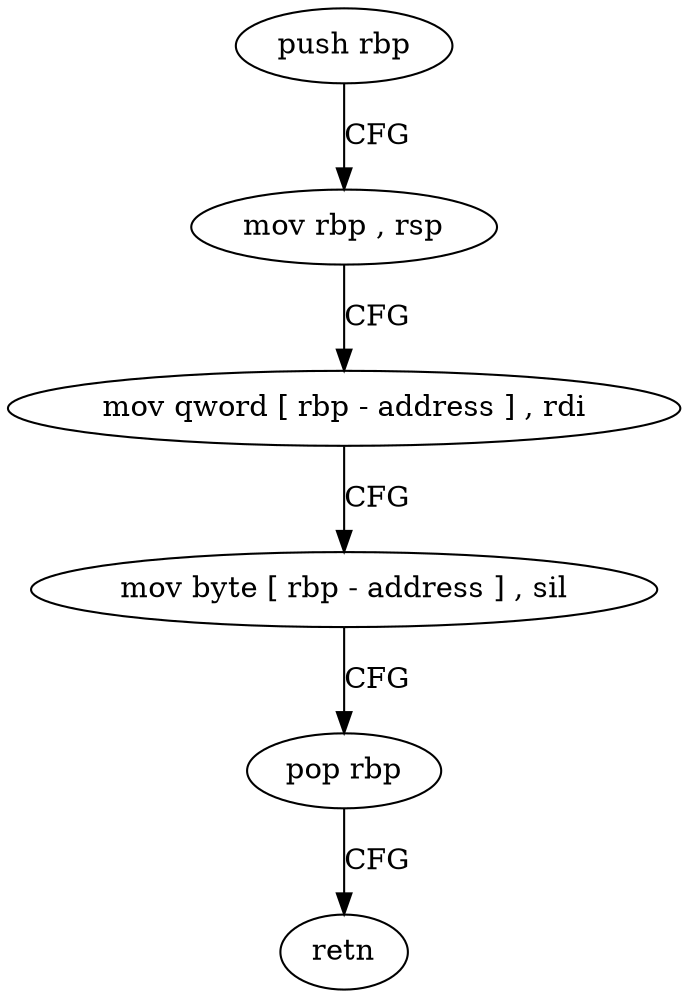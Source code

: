 digraph "func" {
"4207024" [label = "push rbp" ]
"4207025" [label = "mov rbp , rsp" ]
"4207028" [label = "mov qword [ rbp - address ] , rdi" ]
"4207032" [label = "mov byte [ rbp - address ] , sil" ]
"4207036" [label = "pop rbp" ]
"4207037" [label = "retn" ]
"4207024" -> "4207025" [ label = "CFG" ]
"4207025" -> "4207028" [ label = "CFG" ]
"4207028" -> "4207032" [ label = "CFG" ]
"4207032" -> "4207036" [ label = "CFG" ]
"4207036" -> "4207037" [ label = "CFG" ]
}

